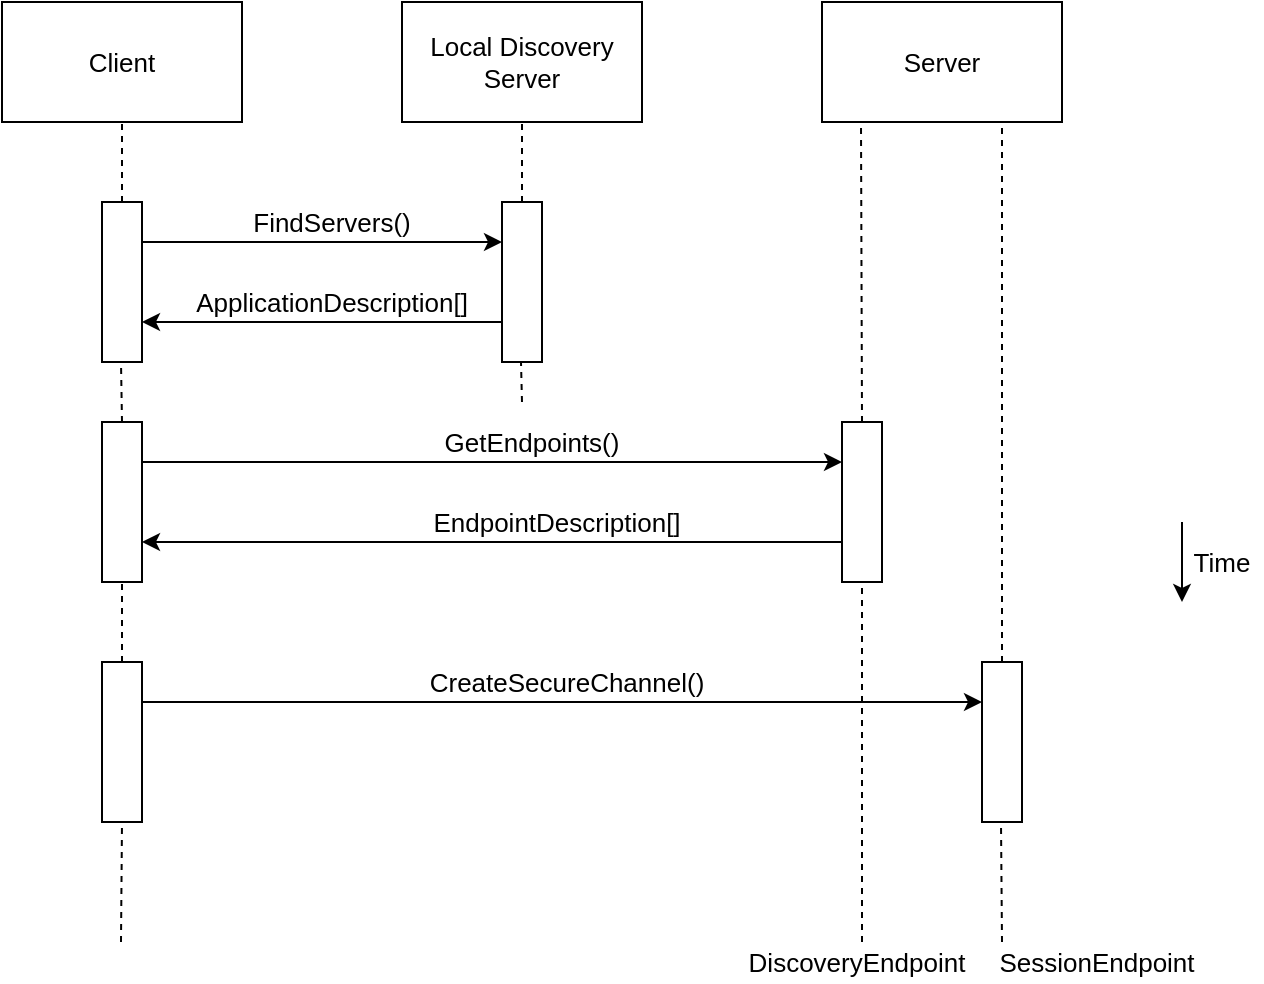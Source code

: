 <mxfile version="14.3.1" type="github"><diagram id="3hPxVYJImWLscZgYbSC4" name="Page-1"><mxGraphModel dx="1350" dy="804" grid="1" gridSize="10" guides="1" tooltips="1" connect="1" arrows="1" fold="1" page="1" pageScale="1" pageWidth="850" pageHeight="1100" math="0" shadow="0"><root><mxCell id="0"/><mxCell id="1" parent="0"/><mxCell id="DC02iXN6waR2BpefgzYk-1" value="Client" style="rounded=0;whiteSpace=wrap;html=1;fontSize=13;" parent="1" vertex="1"><mxGeometry x="90" y="180" width="120" height="60" as="geometry"/></mxCell><mxCell id="DC02iXN6waR2BpefgzYk-2" value="Server" style="rounded=0;whiteSpace=wrap;html=1;fontSize=13;" parent="1" vertex="1"><mxGeometry x="500" y="180" width="120" height="60" as="geometry"/></mxCell><mxCell id="DC02iXN6waR2BpefgzYk-3" value="" style="endArrow=none;dashed=1;html=1;entryX=0.5;entryY=1;entryDx=0;entryDy=0;fontSize=13;" parent="1" source="DC02iXN6waR2BpefgzYk-28" target="DC02iXN6waR2BpefgzYk-1" edge="1"><mxGeometry width="50" height="50" relative="1" as="geometry"><mxPoint x="150" y="270" as="sourcePoint"/><mxPoint x="360" y="360" as="targetPoint"/></mxGeometry></mxCell><mxCell id="DC02iXN6waR2BpefgzYk-4" value="" style="rounded=0;whiteSpace=wrap;html=1;fontSize=13;" parent="1" vertex="1"><mxGeometry x="140" y="390" width="20" height="80" as="geometry"/></mxCell><mxCell id="DC02iXN6waR2BpefgzYk-5" value="" style="rounded=0;whiteSpace=wrap;html=1;fontSize=13;" parent="1" vertex="1"><mxGeometry x="510" y="390" width="20" height="80" as="geometry"/></mxCell><mxCell id="DC02iXN6waR2BpefgzYk-6" value="" style="rounded=0;whiteSpace=wrap;html=1;fontSize=13;" parent="1" vertex="1"><mxGeometry x="140" y="510" width="20" height="80" as="geometry"/></mxCell><mxCell id="DC02iXN6waR2BpefgzYk-7" value="" style="rounded=0;whiteSpace=wrap;html=1;fontSize=13;" parent="1" vertex="1"><mxGeometry x="580" y="510" width="20" height="80" as="geometry"/></mxCell><mxCell id="DC02iXN6waR2BpefgzYk-9" value="" style="endArrow=none;dashed=1;html=1;entryX=0.5;entryY=1;entryDx=0;entryDy=0;fontSize=13;exitX=0.5;exitY=0;exitDx=0;exitDy=0;" parent="1" source="DC02iXN6waR2BpefgzYk-5" edge="1"><mxGeometry width="50" height="50" relative="1" as="geometry"><mxPoint x="519.5" y="270" as="sourcePoint"/><mxPoint x="519.5" y="240" as="targetPoint"/></mxGeometry></mxCell><mxCell id="DC02iXN6waR2BpefgzYk-12" value="" style="endArrow=none;dashed=1;html=1;entryX=0.5;entryY=1;entryDx=0;entryDy=0;exitX=0.5;exitY=0;exitDx=0;exitDy=0;fontSize=13;" parent="1" source="DC02iXN6waR2BpefgzYk-6" target="DC02iXN6waR2BpefgzYk-4" edge="1"><mxGeometry width="50" height="50" relative="1" as="geometry"><mxPoint x="160" y="400" as="sourcePoint"/><mxPoint x="160" y="370" as="targetPoint"/></mxGeometry></mxCell><mxCell id="DC02iXN6waR2BpefgzYk-13" value="" style="endArrow=none;dashed=1;html=1;entryX=0.5;entryY=1;entryDx=0;entryDy=0;exitX=0.5;exitY=0;exitDx=0;exitDy=0;fontSize=13;" parent="1" target="DC02iXN6waR2BpefgzYk-6" edge="1"><mxGeometry width="50" height="50" relative="1" as="geometry"><mxPoint x="149.5" y="650" as="sourcePoint"/><mxPoint x="149.5" y="610" as="targetPoint"/></mxGeometry></mxCell><mxCell id="DC02iXN6waR2BpefgzYk-14" value="" style="endArrow=none;dashed=1;html=1;entryX=0.5;entryY=1;entryDx=0;entryDy=0;fontSize=13;" parent="1" target="DC02iXN6waR2BpefgzYk-5" edge="1"><mxGeometry width="50" height="50" relative="1" as="geometry"><mxPoint x="520" y="650" as="sourcePoint"/><mxPoint x="250" y="600" as="targetPoint"/></mxGeometry></mxCell><mxCell id="DC02iXN6waR2BpefgzYk-15" value="" style="endArrow=none;dashed=1;html=1;entryX=0.75;entryY=1;entryDx=0;entryDy=0;exitX=0.5;exitY=0;exitDx=0;exitDy=0;fontSize=13;" parent="1" source="DC02iXN6waR2BpefgzYk-7" target="DC02iXN6waR2BpefgzYk-2" edge="1"><mxGeometry width="50" height="50" relative="1" as="geometry"><mxPoint x="590" y="380" as="sourcePoint"/><mxPoint x="530" y="360" as="targetPoint"/></mxGeometry></mxCell><mxCell id="DC02iXN6waR2BpefgzYk-16" value="" style="endArrow=none;dashed=1;html=1;entryX=0.75;entryY=1;entryDx=0;entryDy=0;fontSize=13;" parent="1" edge="1"><mxGeometry width="50" height="50" relative="1" as="geometry"><mxPoint x="590" y="650" as="sourcePoint"/><mxPoint x="589.5" y="590" as="targetPoint"/></mxGeometry></mxCell><mxCell id="DC02iXN6waR2BpefgzYk-17" value="" style="endArrow=classic;html=1;entryX=0;entryY=0.25;entryDx=0;entryDy=0;fontSize=13;exitX=1;exitY=0.25;exitDx=0;exitDy=0;" parent="1" source="DC02iXN6waR2BpefgzYk-4" target="DC02iXN6waR2BpefgzYk-5" edge="1"><mxGeometry width="50" height="50" relative="1" as="geometry"><mxPoint x="251" y="410" as="sourcePoint"/><mxPoint x="450" y="480" as="targetPoint"/></mxGeometry></mxCell><mxCell id="DC02iXN6waR2BpefgzYk-18" value="" style="endArrow=classic;html=1;entryX=1;entryY=0.75;entryDx=0;entryDy=0;exitX=0;exitY=0.75;exitDx=0;exitDy=0;fontSize=13;" parent="1" source="DC02iXN6waR2BpefgzYk-5" target="DC02iXN6waR2BpefgzYk-4" edge="1"><mxGeometry width="50" height="50" relative="1" as="geometry"><mxPoint x="261" y="420" as="sourcePoint"/><mxPoint x="520" y="420" as="targetPoint"/></mxGeometry></mxCell><mxCell id="DC02iXN6waR2BpefgzYk-19" value="" style="endArrow=classic;html=1;exitX=1;exitY=0.25;exitDx=0;exitDy=0;entryX=0;entryY=0.25;entryDx=0;entryDy=0;fontSize=13;" parent="1" source="DC02iXN6waR2BpefgzYk-6" target="DC02iXN6waR2BpefgzYk-7" edge="1"><mxGeometry width="50" height="50" relative="1" as="geometry"><mxPoint x="400" y="530" as="sourcePoint"/><mxPoint x="450" y="480" as="targetPoint"/></mxGeometry></mxCell><mxCell id="DC02iXN6waR2BpefgzYk-20" value="" style="endArrow=classic;html=1;fontSize=13;" parent="1" edge="1"><mxGeometry width="50" height="50" relative="1" as="geometry"><mxPoint x="680" y="440" as="sourcePoint"/><mxPoint x="680" y="480" as="targetPoint"/></mxGeometry></mxCell><mxCell id="DC02iXN6waR2BpefgzYk-21" value="Time" style="text;html=1;strokeColor=none;fillColor=none;align=center;verticalAlign=middle;whiteSpace=wrap;rounded=0;fontSize=13;" parent="1" vertex="1"><mxGeometry x="680" y="450" width="40" height="20" as="geometry"/></mxCell><mxCell id="DC02iXN6waR2BpefgzYk-22" value="GetEndpoints()" style="text;html=1;strokeColor=none;fillColor=none;align=center;verticalAlign=middle;whiteSpace=wrap;rounded=0;fontSize=13;" parent="1" vertex="1"><mxGeometry x="300" y="390" width="110" height="20" as="geometry"/></mxCell><mxCell id="DC02iXN6waR2BpefgzYk-23" value="EndpointDescription[]" style="text;html=1;strokeColor=none;fillColor=none;align=center;verticalAlign=middle;whiteSpace=wrap;rounded=0;fontSize=13;" parent="1" vertex="1"><mxGeometry x="310" y="430" width="115" height="20" as="geometry"/></mxCell><mxCell id="DC02iXN6waR2BpefgzYk-24" value="CreateSecureChannel()" style="text;html=1;strokeColor=none;fillColor=none;align=center;verticalAlign=middle;whiteSpace=wrap;rounded=0;fontSize=13;" parent="1" vertex="1"><mxGeometry x="315" y="510" width="115" height="20" as="geometry"/></mxCell><mxCell id="DC02iXN6waR2BpefgzYk-25" value="DiscoveryEndpoint" style="text;html=1;strokeColor=none;fillColor=none;align=center;verticalAlign=middle;whiteSpace=wrap;rounded=0;fontSize=13;" parent="1" vertex="1"><mxGeometry x="460" y="650" width="115" height="20" as="geometry"/></mxCell><mxCell id="DC02iXN6waR2BpefgzYk-26" value="SessionEndpoint" style="text;html=1;strokeColor=none;fillColor=none;align=center;verticalAlign=middle;whiteSpace=wrap;rounded=0;fontSize=13;" parent="1" vertex="1"><mxGeometry x="580" y="650" width="115" height="20" as="geometry"/></mxCell><mxCell id="DC02iXN6waR2BpefgzYk-27" value="Local Discovery Server" style="rounded=0;whiteSpace=wrap;html=1;fontSize=13;" parent="1" vertex="1"><mxGeometry x="290" y="180" width="120" height="60" as="geometry"/></mxCell><mxCell id="DC02iXN6waR2BpefgzYk-28" value="" style="rounded=0;whiteSpace=wrap;html=1;fontSize=13;" parent="1" vertex="1"><mxGeometry x="140" y="280" width="20" height="80" as="geometry"/></mxCell><mxCell id="DC02iXN6waR2BpefgzYk-29" value="" style="endArrow=none;dashed=1;html=1;entryX=0.5;entryY=1;entryDx=0;entryDy=0;fontSize=13;" parent="1" edge="1"><mxGeometry width="50" height="50" relative="1" as="geometry"><mxPoint x="150" y="390" as="sourcePoint"/><mxPoint x="149.5" y="360" as="targetPoint"/></mxGeometry></mxCell><mxCell id="DC02iXN6waR2BpefgzYk-30" value="" style="endArrow=none;dashed=1;html=1;entryX=0.5;entryY=1;entryDx=0;entryDy=0;fontSize=13;" parent="1" source="DC02iXN6waR2BpefgzYk-31" edge="1"><mxGeometry width="50" height="50" relative="1" as="geometry"><mxPoint x="350" y="270" as="sourcePoint"/><mxPoint x="350" y="240" as="targetPoint"/></mxGeometry></mxCell><mxCell id="DC02iXN6waR2BpefgzYk-31" value="" style="rounded=0;whiteSpace=wrap;html=1;fontSize=13;" parent="1" vertex="1"><mxGeometry x="340" y="280" width="20" height="80" as="geometry"/></mxCell><mxCell id="DC02iXN6waR2BpefgzYk-32" value="" style="endArrow=none;dashed=1;html=1;entryX=0.5;entryY=1;entryDx=0;entryDy=0;fontSize=13;" parent="1" edge="1"><mxGeometry width="50" height="50" relative="1" as="geometry"><mxPoint x="350" y="380" as="sourcePoint"/><mxPoint x="349.5" y="360" as="targetPoint"/></mxGeometry></mxCell><mxCell id="DC02iXN6waR2BpefgzYk-34" value="" style="endArrow=classic;html=1;fontSize=13;exitX=1;exitY=0.25;exitDx=0;exitDy=0;" parent="1" edge="1"><mxGeometry width="50" height="50" relative="1" as="geometry"><mxPoint x="160" y="300" as="sourcePoint"/><mxPoint x="340" y="300" as="targetPoint"/></mxGeometry></mxCell><mxCell id="DC02iXN6waR2BpefgzYk-35" value="" style="endArrow=classic;html=1;entryX=1;entryY=0.75;entryDx=0;entryDy=0;fontSize=13;" parent="1" edge="1"><mxGeometry width="50" height="50" relative="1" as="geometry"><mxPoint x="340" y="340" as="sourcePoint"/><mxPoint x="160" y="340" as="targetPoint"/></mxGeometry></mxCell><mxCell id="DC02iXN6waR2BpefgzYk-36" value="FindServers()" style="text;html=1;strokeColor=none;fillColor=none;align=center;verticalAlign=middle;whiteSpace=wrap;rounded=0;fontSize=13;" parent="1" vertex="1"><mxGeometry x="200" y="280" width="110" height="20" as="geometry"/></mxCell><mxCell id="DC02iXN6waR2BpefgzYk-37" value="ApplicationDescription[]" style="text;html=1;strokeColor=none;fillColor=none;align=center;verticalAlign=middle;whiteSpace=wrap;rounded=0;fontSize=13;" parent="1" vertex="1"><mxGeometry x="200" y="320" width="110" height="20" as="geometry"/></mxCell></root></mxGraphModel></diagram></mxfile>